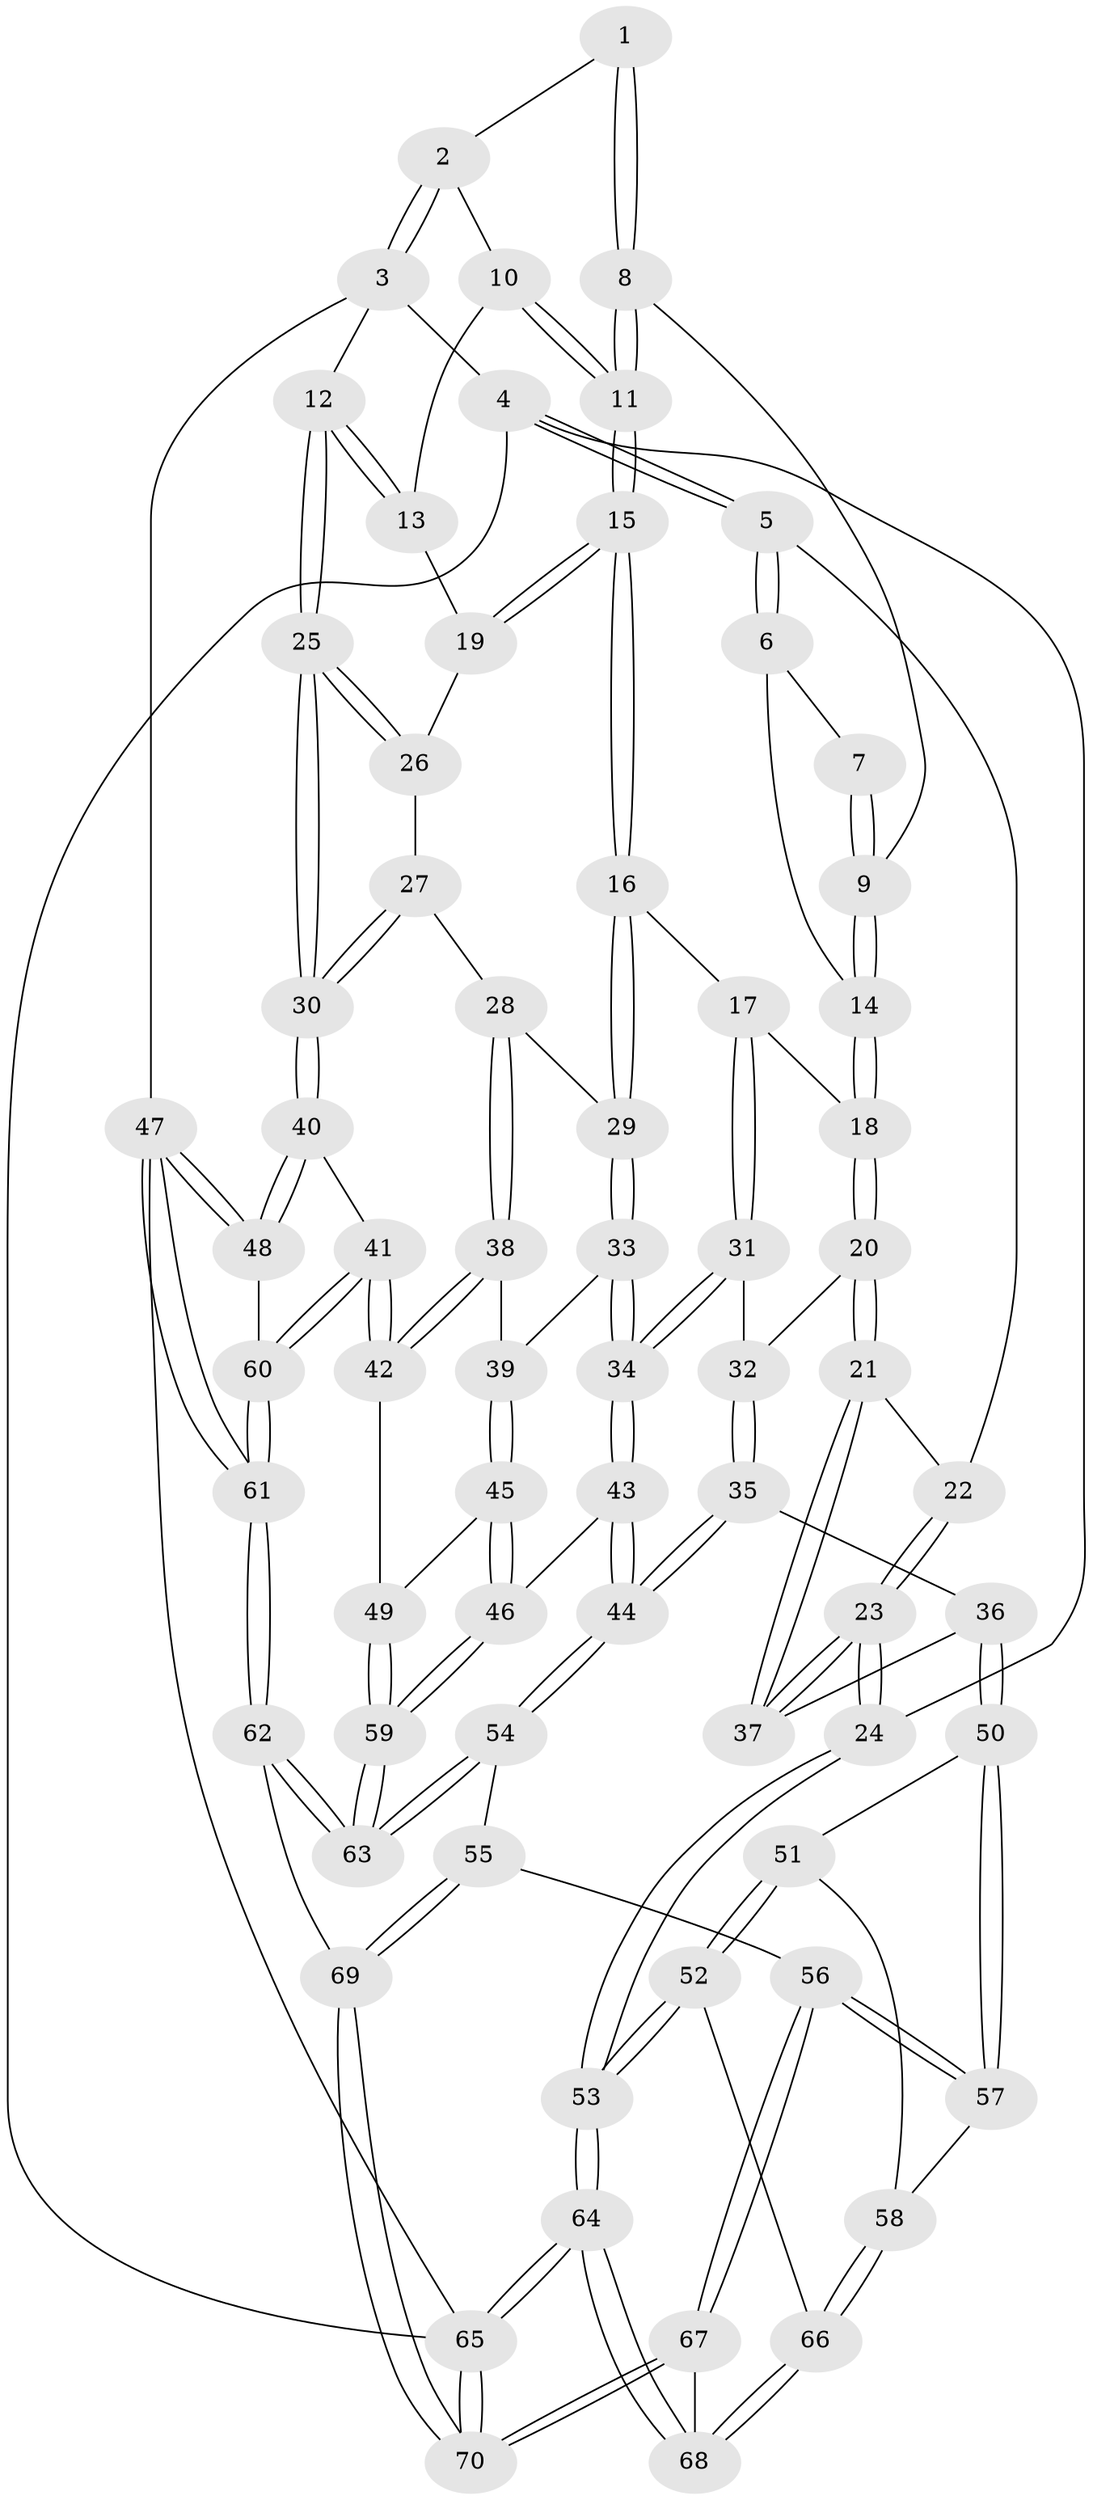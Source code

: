 // Generated by graph-tools (version 1.1) at 2025/51/03/09/25 03:51:02]
// undirected, 70 vertices, 172 edges
graph export_dot {
graph [start="1"]
  node [color=gray90,style=filled];
  1 [pos="+0.6753183338148486+0"];
  2 [pos="+0.7228537204177002+0"];
  3 [pos="+1+0"];
  4 [pos="+0+0"];
  5 [pos="+0+0"];
  6 [pos="+0.03515393442807919+0"];
  7 [pos="+0.598305015673386+0"];
  8 [pos="+0.5626998625680203+0.14346773421846848"];
  9 [pos="+0.41160444391004447+0.13291072505832216"];
  10 [pos="+0.7170510242036653+0.07373743409356268"];
  11 [pos="+0.6141342354593489+0.21572447511200826"];
  12 [pos="+1+0.10764780381164499"];
  13 [pos="+0.7686832366175425+0.18698453409784555"];
  14 [pos="+0.35698655509417987+0.1591811745548302"];
  15 [pos="+0.6353967022990177+0.30178968165816483"];
  16 [pos="+0.6325116360191834+0.3051537538696424"];
  17 [pos="+0.6100094643729913+0.31271853036101055"];
  18 [pos="+0.3460830431911911+0.25775763199288515"];
  19 [pos="+0.6898223363418039+0.2917201893735286"];
  20 [pos="+0.3131903201513363+0.30446901530697806"];
  21 [pos="+0.2455240289179015+0.34049741088647884"];
  22 [pos="+0.09774325535312486+0.22368227077519426"];
  23 [pos="+0+0.4690583867754947"];
  24 [pos="+0+0.508045388483944"];
  25 [pos="+1+0.26721680529604475"];
  26 [pos="+0.746630988614863+0.3139788076363755"];
  27 [pos="+0.7956280608606632+0.40505966882600253"];
  28 [pos="+0.7537143488229674+0.4640478338832495"];
  29 [pos="+0.667755834536893+0.4218223088211213"];
  30 [pos="+1+0.4873111053470011"];
  31 [pos="+0.5124599430943113+0.4450336580310569"];
  32 [pos="+0.38614127003851934+0.38722193536127947"];
  33 [pos="+0.6444893449163462+0.4960781040754427"];
  34 [pos="+0.523501379978971+0.6162490440513736"];
  35 [pos="+0.40587764156464134+0.5746567637234195"];
  36 [pos="+0.23022982653291513+0.5170410241700512"];
  37 [pos="+0.20124551807578067+0.4289877558434176"];
  38 [pos="+0.7855105582629153+0.5417172576917078"];
  39 [pos="+0.7019936224829171+0.5220213413719283"];
  40 [pos="+1+0.4959126678608932"];
  41 [pos="+0.9190472144235222+0.6038082094405407"];
  42 [pos="+0.844269981589866+0.608137997328191"];
  43 [pos="+0.522864948777415+0.6182752804757501"];
  44 [pos="+0.4788867324324712+0.6317588319055546"];
  45 [pos="+0.6402320430183003+0.6455230054811318"];
  46 [pos="+0.5729207621181625+0.6487311095197577"];
  47 [pos="+1+1"];
  48 [pos="+1+0.750080465034125"];
  49 [pos="+0.7809480651512255+0.6463595607233029"];
  50 [pos="+0.20052383792962114+0.607590056422371"];
  51 [pos="+0.034184216449627956+0.6448167038163622"];
  52 [pos="+0+0.6212760772097604"];
  53 [pos="+0+0.6044982832024939"];
  54 [pos="+0.3869317606704732+0.7548137439811642"];
  55 [pos="+0.3401719150832356+0.7718857385514738"];
  56 [pos="+0.30547746464127207+0.7775751625597391"];
  57 [pos="+0.2520872209619268+0.7424363269752372"];
  58 [pos="+0.14955382816232085+0.7666320047876427"];
  59 [pos="+0.7011184411486665+1"];
  60 [pos="+0.89395340416751+0.8174789040559773"];
  61 [pos="+0.7779833009075898+1"];
  62 [pos="+0.710206322523417+1"];
  63 [pos="+0.7087389345783792+1"];
  64 [pos="+0+0.9589826976693292"];
  65 [pos="+0+1"];
  66 [pos="+0.10558199114932947+0.8090268078882209"];
  67 [pos="+0.21012613929390025+1"];
  68 [pos="+0.09267736486851692+0.8485416937945235"];
  69 [pos="+0.458017522633409+1"];
  70 [pos="+0.20890694577622365+1"];
  1 -- 2;
  1 -- 8;
  1 -- 8;
  2 -- 3;
  2 -- 3;
  2 -- 10;
  3 -- 4;
  3 -- 12;
  3 -- 47;
  4 -- 5;
  4 -- 5;
  4 -- 24;
  4 -- 65;
  5 -- 6;
  5 -- 6;
  5 -- 22;
  6 -- 7;
  6 -- 14;
  7 -- 9;
  7 -- 9;
  8 -- 9;
  8 -- 11;
  8 -- 11;
  9 -- 14;
  9 -- 14;
  10 -- 11;
  10 -- 11;
  10 -- 13;
  11 -- 15;
  11 -- 15;
  12 -- 13;
  12 -- 13;
  12 -- 25;
  12 -- 25;
  13 -- 19;
  14 -- 18;
  14 -- 18;
  15 -- 16;
  15 -- 16;
  15 -- 19;
  15 -- 19;
  16 -- 17;
  16 -- 29;
  16 -- 29;
  17 -- 18;
  17 -- 31;
  17 -- 31;
  18 -- 20;
  18 -- 20;
  19 -- 26;
  20 -- 21;
  20 -- 21;
  20 -- 32;
  21 -- 22;
  21 -- 37;
  21 -- 37;
  22 -- 23;
  22 -- 23;
  23 -- 24;
  23 -- 24;
  23 -- 37;
  23 -- 37;
  24 -- 53;
  24 -- 53;
  25 -- 26;
  25 -- 26;
  25 -- 30;
  25 -- 30;
  26 -- 27;
  27 -- 28;
  27 -- 30;
  27 -- 30;
  28 -- 29;
  28 -- 38;
  28 -- 38;
  29 -- 33;
  29 -- 33;
  30 -- 40;
  30 -- 40;
  31 -- 32;
  31 -- 34;
  31 -- 34;
  32 -- 35;
  32 -- 35;
  33 -- 34;
  33 -- 34;
  33 -- 39;
  34 -- 43;
  34 -- 43;
  35 -- 36;
  35 -- 44;
  35 -- 44;
  36 -- 37;
  36 -- 50;
  36 -- 50;
  38 -- 39;
  38 -- 42;
  38 -- 42;
  39 -- 45;
  39 -- 45;
  40 -- 41;
  40 -- 48;
  40 -- 48;
  41 -- 42;
  41 -- 42;
  41 -- 60;
  41 -- 60;
  42 -- 49;
  43 -- 44;
  43 -- 44;
  43 -- 46;
  44 -- 54;
  44 -- 54;
  45 -- 46;
  45 -- 46;
  45 -- 49;
  46 -- 59;
  46 -- 59;
  47 -- 48;
  47 -- 48;
  47 -- 61;
  47 -- 61;
  47 -- 65;
  48 -- 60;
  49 -- 59;
  49 -- 59;
  50 -- 51;
  50 -- 57;
  50 -- 57;
  51 -- 52;
  51 -- 52;
  51 -- 58;
  52 -- 53;
  52 -- 53;
  52 -- 66;
  53 -- 64;
  53 -- 64;
  54 -- 55;
  54 -- 63;
  54 -- 63;
  55 -- 56;
  55 -- 69;
  55 -- 69;
  56 -- 57;
  56 -- 57;
  56 -- 67;
  56 -- 67;
  57 -- 58;
  58 -- 66;
  58 -- 66;
  59 -- 63;
  59 -- 63;
  60 -- 61;
  60 -- 61;
  61 -- 62;
  61 -- 62;
  62 -- 63;
  62 -- 63;
  62 -- 69;
  64 -- 65;
  64 -- 65;
  64 -- 68;
  64 -- 68;
  65 -- 70;
  65 -- 70;
  66 -- 68;
  66 -- 68;
  67 -- 68;
  67 -- 70;
  67 -- 70;
  69 -- 70;
  69 -- 70;
}

